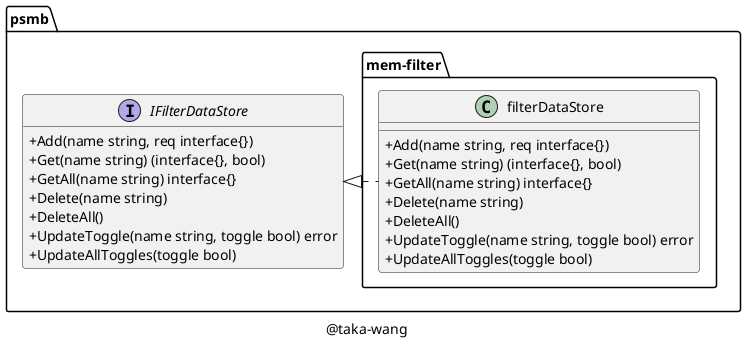 @startuml

set namespaceSeparator /

skinparam classAttributeIconSize 0

class psmb/mem-filter/filterDataStore {
	+Add(name string, req interface{})
	+Get(name string) (interface{}, bool)
	+GetAll(name string) interface{}
	+Delete(name string)
	+DeleteAll()
	+UpdateToggle(name string, toggle bool) error
	+UpdateAllToggles(toggle bool)
}

interface psmb/IFilterDataStore {
	+Add(name string, req interface{})
	+Get(name string) (interface{}, bool)
	+GetAll(name string) interface{}
	+Delete(name string)
	+DeleteAll()
	+UpdateToggle(name string, toggle bool) error
	+UpdateAllToggles(toggle bool)
}

"psmb/IFilterDataStore" <|. "psmb/mem-filter/filterDataStore"

caption @taka-wang

hide interface fields

@enduml